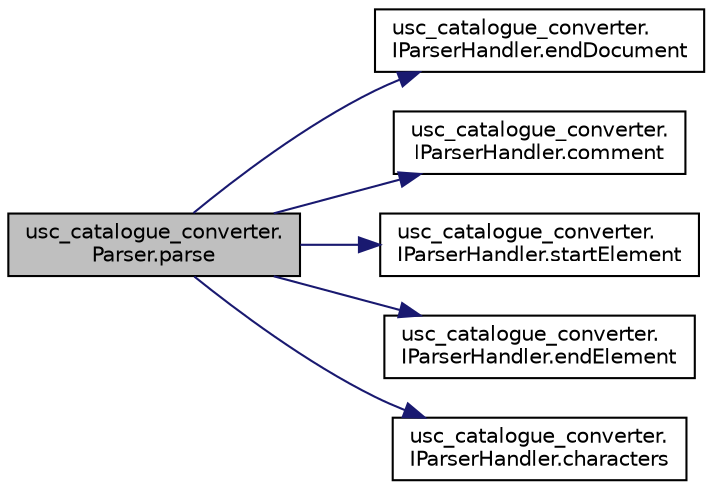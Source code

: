 digraph "usc_catalogue_converter.Parser.parse"
{
  edge [fontname="Helvetica",fontsize="10",labelfontname="Helvetica",labelfontsize="10"];
  node [fontname="Helvetica",fontsize="10",shape=record];
  rankdir="LR";
  Node0 [label="usc_catalogue_converter.\lParser.parse",height=0.2,width=0.4,color="black", fillcolor="grey75", style="filled", fontcolor="black"];
  Node0 -> Node1 [color="midnightblue",fontsize="10",style="solid",fontname="Helvetica"];
  Node1 [label="usc_catalogue_converter.\lIParserHandler.endDocument",height=0.2,width=0.4,color="black", fillcolor="white", style="filled",URL="$d9/d65/interfaceusc__catalogue__converter_1_1_i_parser_handler.html#ad41841239dc0d333e3dd927a28734c00"];
  Node0 -> Node2 [color="midnightblue",fontsize="10",style="solid",fontname="Helvetica"];
  Node2 [label="usc_catalogue_converter.\lIParserHandler.comment",height=0.2,width=0.4,color="black", fillcolor="white", style="filled",URL="$d9/d65/interfaceusc__catalogue__converter_1_1_i_parser_handler.html#a9212985270e63a11061889f22ca91c6b"];
  Node0 -> Node3 [color="midnightblue",fontsize="10",style="solid",fontname="Helvetica"];
  Node3 [label="usc_catalogue_converter.\lIParserHandler.startElement",height=0.2,width=0.4,color="black", fillcolor="white", style="filled",URL="$d9/d65/interfaceusc__catalogue__converter_1_1_i_parser_handler.html#a8bc03144ab8244306f73758704bfe84f"];
  Node0 -> Node4 [color="midnightblue",fontsize="10",style="solid",fontname="Helvetica"];
  Node4 [label="usc_catalogue_converter.\lIParserHandler.endElement",height=0.2,width=0.4,color="black", fillcolor="white", style="filled",URL="$d9/d65/interfaceusc__catalogue__converter_1_1_i_parser_handler.html#acb56d07a5849821b19ab91fa180efd66"];
  Node0 -> Node5 [color="midnightblue",fontsize="10",style="solid",fontname="Helvetica"];
  Node5 [label="usc_catalogue_converter.\lIParserHandler.characters",height=0.2,width=0.4,color="black", fillcolor="white", style="filled",URL="$d9/d65/interfaceusc__catalogue__converter_1_1_i_parser_handler.html#a0af1a501503bbfb63496a79c4eb18662"];
}
